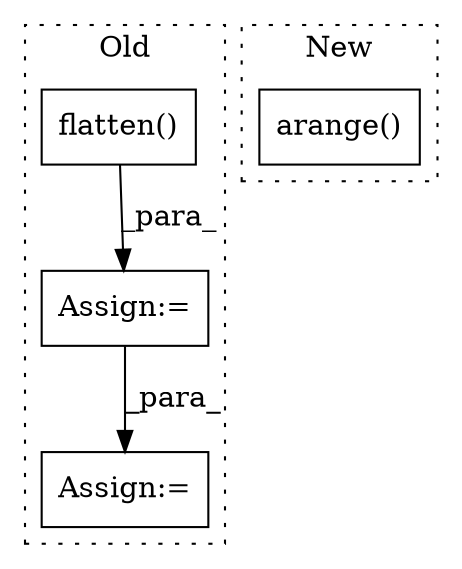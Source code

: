 digraph G {
subgraph cluster0 {
1 [label="flatten()" a="75" s="4544,4570" l="19,1" shape="box"];
3 [label="Assign:=" a="68" s="4590" l="3" shape="box"];
4 [label="Assign:=" a="68" s="4531" l="3" shape="box"];
label = "Old";
style="dotted";
}
subgraph cluster1 {
2 [label="arange()" a="75" s="5038,5063" l="10,1" shape="box"];
label = "New";
style="dotted";
}
1 -> 4 [label="_para_"];
4 -> 3 [label="_para_"];
}